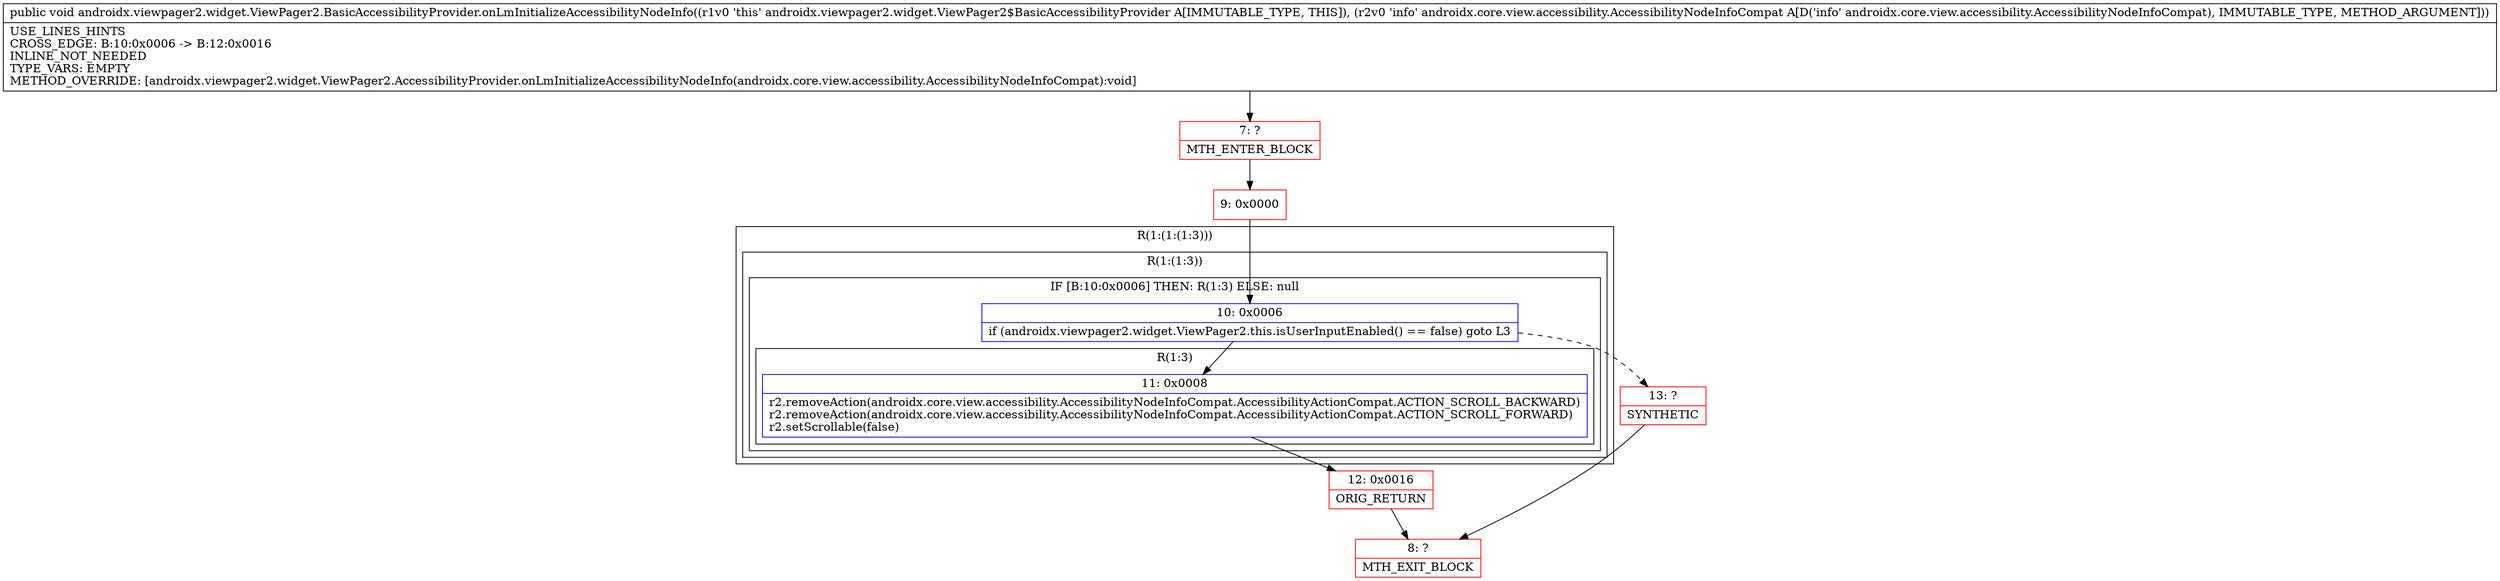 digraph "CFG forandroidx.viewpager2.widget.ViewPager2.BasicAccessibilityProvider.onLmInitializeAccessibilityNodeInfo(Landroidx\/core\/view\/accessibility\/AccessibilityNodeInfoCompat;)V" {
subgraph cluster_Region_656626814 {
label = "R(1:(1:(1:3)))";
node [shape=record,color=blue];
subgraph cluster_Region_769005099 {
label = "R(1:(1:3))";
node [shape=record,color=blue];
subgraph cluster_IfRegion_1746462674 {
label = "IF [B:10:0x0006] THEN: R(1:3) ELSE: null";
node [shape=record,color=blue];
Node_10 [shape=record,label="{10\:\ 0x0006|if (androidx.viewpager2.widget.ViewPager2.this.isUserInputEnabled() == false) goto L3\l}"];
subgraph cluster_Region_787321911 {
label = "R(1:3)";
node [shape=record,color=blue];
Node_11 [shape=record,label="{11\:\ 0x0008|r2.removeAction(androidx.core.view.accessibility.AccessibilityNodeInfoCompat.AccessibilityActionCompat.ACTION_SCROLL_BACKWARD)\lr2.removeAction(androidx.core.view.accessibility.AccessibilityNodeInfoCompat.AccessibilityActionCompat.ACTION_SCROLL_FORWARD)\lr2.setScrollable(false)\l}"];
}
}
}
}
Node_7 [shape=record,color=red,label="{7\:\ ?|MTH_ENTER_BLOCK\l}"];
Node_9 [shape=record,color=red,label="{9\:\ 0x0000}"];
Node_12 [shape=record,color=red,label="{12\:\ 0x0016|ORIG_RETURN\l}"];
Node_8 [shape=record,color=red,label="{8\:\ ?|MTH_EXIT_BLOCK\l}"];
Node_13 [shape=record,color=red,label="{13\:\ ?|SYNTHETIC\l}"];
MethodNode[shape=record,label="{public void androidx.viewpager2.widget.ViewPager2.BasicAccessibilityProvider.onLmInitializeAccessibilityNodeInfo((r1v0 'this' androidx.viewpager2.widget.ViewPager2$BasicAccessibilityProvider A[IMMUTABLE_TYPE, THIS]), (r2v0 'info' androidx.core.view.accessibility.AccessibilityNodeInfoCompat A[D('info' androidx.core.view.accessibility.AccessibilityNodeInfoCompat), IMMUTABLE_TYPE, METHOD_ARGUMENT]))  | USE_LINES_HINTS\lCROSS_EDGE: B:10:0x0006 \-\> B:12:0x0016\lINLINE_NOT_NEEDED\lTYPE_VARS: EMPTY\lMETHOD_OVERRIDE: [androidx.viewpager2.widget.ViewPager2.AccessibilityProvider.onLmInitializeAccessibilityNodeInfo(androidx.core.view.accessibility.AccessibilityNodeInfoCompat):void]\l}"];
MethodNode -> Node_7;Node_10 -> Node_11;
Node_10 -> Node_13[style=dashed];
Node_11 -> Node_12;
Node_7 -> Node_9;
Node_9 -> Node_10;
Node_12 -> Node_8;
Node_13 -> Node_8;
}

